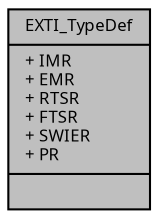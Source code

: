 digraph "EXTI_TypeDef"
{
  edge [fontname="Sans",fontsize="8",labelfontname="Sans",labelfontsize="8"];
  node [fontname="Sans",fontsize="8",shape=record];
  Node1 [label="{EXTI_TypeDef\n|+ IMR\l+ EMR\l+ RTSR\l+ FTSR\l+ SWIER\l+ PR\l|}",height=0.2,width=0.4,color="black", fillcolor="grey75", style="filled", fontcolor="black"];
}
